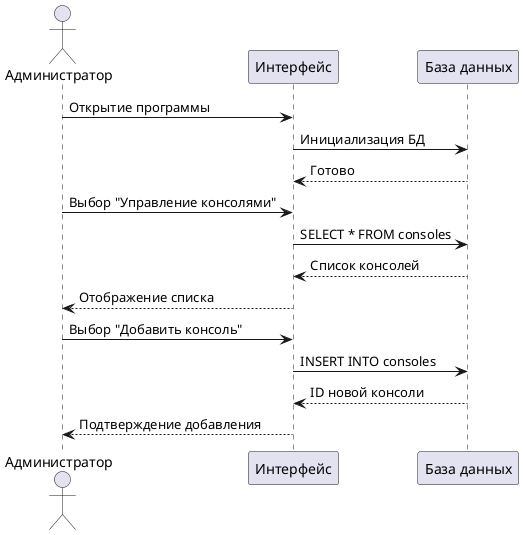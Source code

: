 @startuml
actor "Администратор" as A
participant "Интерфейс" as I
participant "База данных" as DB

A -> I: Открытие программы
I -> DB: Инициализация БД
DB --> I: Готово

A -> I: Выбор "Управление консолями"
I -> DB: SELECT * FROM consoles
DB --> I: Список консолей
I --> A: Отображение списка

A -> I: Выбор "Добавить консоль"
I -> DB: INSERT INTO consoles
DB --> I: ID новой консоли
I --> A: Подтверждение добавления
@enduml